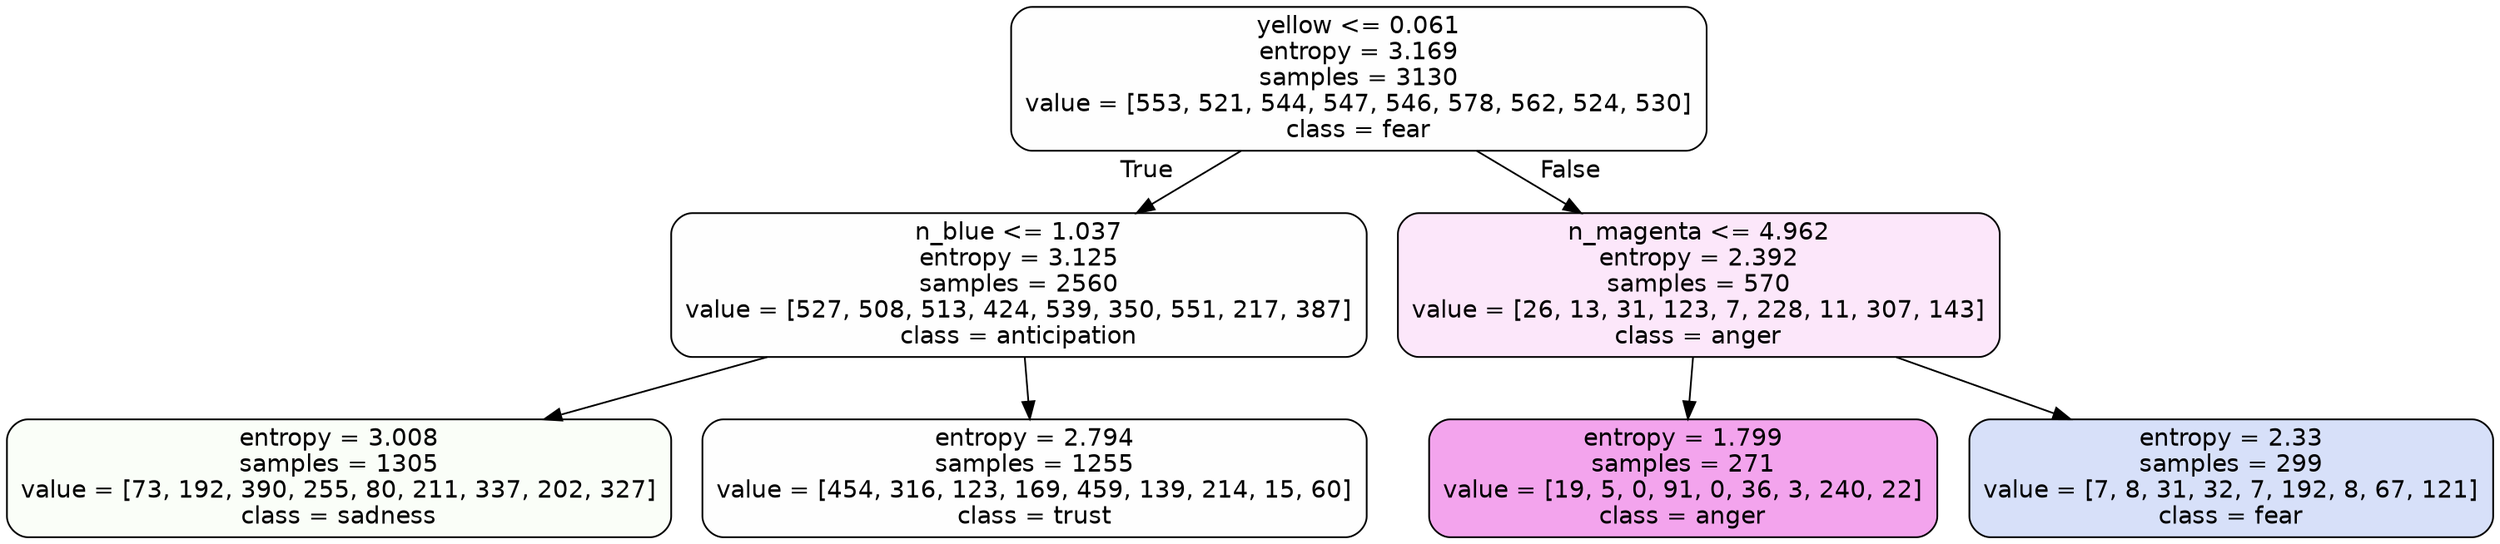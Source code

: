 digraph Tree {
node [shape=box, style="filled, rounded", color="black", fontname=helvetica] ;
edge [fontname=helvetica] ;
0 [label="yellow <= 0.061\nentropy = 3.169\nsamples = 3130\nvalue = [553, 521, 544, 547, 546, 578, 562, 524, 530]\nclass = fear", fillcolor="#3964e501"] ;
1 [label="n_blue <= 1.037\nentropy = 3.125\nsamples = 2560\nvalue = [527, 508, 513, 424, 539, 350, 551, 217, 387]\nclass = anticipation", fillcolor="#8139e501"] ;
0 -> 1 [labeldistance=2.5, labelangle=45, headlabel="True"] ;
2 [label="entropy = 3.008\nsamples = 1305\nvalue = [73, 192, 390, 255, 80, 211, 337, 202, 327]\nclass = sadness", fillcolor="#64e53908"] ;
1 -> 2 ;
3 [label="entropy = 2.794\nsamples = 1255\nvalue = [454, 316, 123, 169, 459, 139, 214, 15, 60]\nclass = trust", fillcolor="#39d7e501"] ;
1 -> 3 ;
4 [label="n_magenta <= 4.962\nentropy = 2.392\nsamples = 570\nvalue = [26, 13, 31, 123, 7, 228, 11, 307, 143]\nclass = anger", fillcolor="#e539d71e"] ;
0 -> 4 [labeldistance=2.5, labelangle=-45, headlabel="False"] ;
5 [label="entropy = 1.799\nsamples = 271\nvalue = [19, 5, 0, 91, 0, 36, 3, 240, 22]\nclass = anger", fillcolor="#e539d775"] ;
4 -> 5 ;
6 [label="entropy = 2.33\nsamples = 299\nvalue = [7, 8, 31, 32, 7, 192, 8, 67, 121]\nclass = fear", fillcolor="#3964e533"] ;
4 -> 6 ;
}